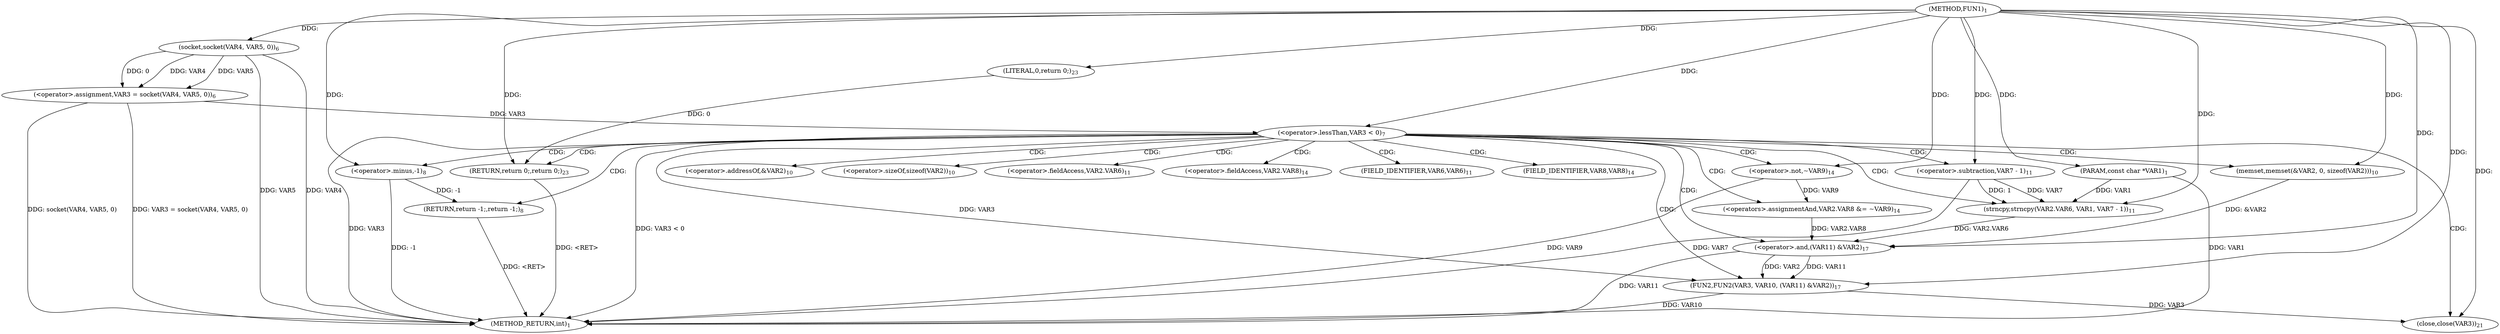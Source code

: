digraph "FUN1" {  
"8" [label = <(METHOD,FUN1)<SUB>1</SUB>> ]
"57" [label = <(METHOD_RETURN,int)<SUB>1</SUB>> ]
"9" [label = <(PARAM,const char *VAR1)<SUB>1</SUB>> ]
"13" [label = <(&lt;operator&gt;.assignment,VAR3 = socket(VAR4, VAR5, 0))<SUB>6</SUB>> ]
"27" [label = <(memset,memset(&amp;VAR2, 0, sizeof(VAR2)))<SUB>10</SUB>> ]
"33" [label = <(strncpy,strncpy(VAR2.VAR6, VAR1, VAR7 - 1))<SUB>11</SUB>> ]
"41" [label = <(&lt;operators&gt;.assignmentAnd,VAR2.VAR8 &amp;= ~VAR9)<SUB>14</SUB>> ]
"47" [label = <(FUN2,FUN2(VAR3, VAR10, (VAR11) &amp;VAR2))<SUB>17</SUB>> ]
"53" [label = <(close,close(VAR3))<SUB>21</SUB>> ]
"55" [label = <(RETURN,return 0;,return 0;)<SUB>23</SUB>> ]
"20" [label = <(&lt;operator&gt;.lessThan,VAR3 &lt; 0)<SUB>7</SUB>> ]
"56" [label = <(LITERAL,0,return 0;)<SUB>23</SUB>> ]
"15" [label = <(socket,socket(VAR4, VAR5, 0))<SUB>6</SUB>> ]
"24" [label = <(RETURN,return -1;,return -1;)<SUB>8</SUB>> ]
"38" [label = <(&lt;operator&gt;.subtraction,VAR7 - 1)<SUB>11</SUB>> ]
"45" [label = <(&lt;operator&gt;.not,~VAR9)<SUB>14</SUB>> ]
"50" [label = <(&lt;operator&gt;.and,(VAR11) &amp;VAR2)<SUB>17</SUB>> ]
"25" [label = <(&lt;operator&gt;.minus,-1)<SUB>8</SUB>> ]
"28" [label = <(&lt;operator&gt;.addressOf,&amp;VAR2)<SUB>10</SUB>> ]
"31" [label = <(&lt;operator&gt;.sizeOf,sizeof(VAR2))<SUB>10</SUB>> ]
"34" [label = <(&lt;operator&gt;.fieldAccess,VAR2.VAR6)<SUB>11</SUB>> ]
"42" [label = <(&lt;operator&gt;.fieldAccess,VAR2.VAR8)<SUB>14</SUB>> ]
"36" [label = <(FIELD_IDENTIFIER,VAR6,VAR6)<SUB>11</SUB>> ]
"44" [label = <(FIELD_IDENTIFIER,VAR8,VAR8)<SUB>14</SUB>> ]
  "24" -> "57"  [ label = "DDG: &lt;RET&gt;"] 
  "55" -> "57"  [ label = "DDG: &lt;RET&gt;"] 
  "9" -> "57"  [ label = "DDG: VAR1"] 
  "15" -> "57"  [ label = "DDG: VAR5"] 
  "13" -> "57"  [ label = "DDG: socket(VAR4, VAR5, 0)"] 
  "13" -> "57"  [ label = "DDG: VAR3 = socket(VAR4, VAR5, 0)"] 
  "20" -> "57"  [ label = "DDG: VAR3"] 
  "20" -> "57"  [ label = "DDG: VAR3 &lt; 0"] 
  "25" -> "57"  [ label = "DDG: -1"] 
  "38" -> "57"  [ label = "DDG: VAR7"] 
  "15" -> "57"  [ label = "DDG: VAR4"] 
  "50" -> "57"  [ label = "DDG: VAR11"] 
  "47" -> "57"  [ label = "DDG: VAR10"] 
  "45" -> "57"  [ label = "DDG: VAR9"] 
  "8" -> "9"  [ label = "DDG: "] 
  "15" -> "13"  [ label = "DDG: VAR4"] 
  "15" -> "13"  [ label = "DDG: VAR5"] 
  "15" -> "13"  [ label = "DDG: 0"] 
  "45" -> "41"  [ label = "DDG: VAR9"] 
  "56" -> "55"  [ label = "DDG: 0"] 
  "8" -> "55"  [ label = "DDG: "] 
  "8" -> "27"  [ label = "DDG: "] 
  "9" -> "33"  [ label = "DDG: VAR1"] 
  "8" -> "33"  [ label = "DDG: "] 
  "38" -> "33"  [ label = "DDG: VAR7"] 
  "38" -> "33"  [ label = "DDG: 1"] 
  "20" -> "47"  [ label = "DDG: VAR3"] 
  "8" -> "47"  [ label = "DDG: "] 
  "50" -> "47"  [ label = "DDG: VAR11"] 
  "50" -> "47"  [ label = "DDG: VAR2"] 
  "47" -> "53"  [ label = "DDG: VAR3"] 
  "8" -> "53"  [ label = "DDG: "] 
  "8" -> "56"  [ label = "DDG: "] 
  "8" -> "15"  [ label = "DDG: "] 
  "13" -> "20"  [ label = "DDG: VAR3"] 
  "8" -> "20"  [ label = "DDG: "] 
  "25" -> "24"  [ label = "DDG: -1"] 
  "8" -> "38"  [ label = "DDG: "] 
  "8" -> "45"  [ label = "DDG: "] 
  "8" -> "50"  [ label = "DDG: "] 
  "27" -> "50"  [ label = "DDG: &amp;VAR2"] 
  "33" -> "50"  [ label = "DDG: VAR2.VAR6"] 
  "41" -> "50"  [ label = "DDG: VAR2.VAR8"] 
  "8" -> "25"  [ label = "DDG: "] 
  "20" -> "24"  [ label = "CDG: "] 
  "20" -> "47"  [ label = "CDG: "] 
  "20" -> "34"  [ label = "CDG: "] 
  "20" -> "33"  [ label = "CDG: "] 
  "20" -> "42"  [ label = "CDG: "] 
  "20" -> "28"  [ label = "CDG: "] 
  "20" -> "36"  [ label = "CDG: "] 
  "20" -> "53"  [ label = "CDG: "] 
  "20" -> "38"  [ label = "CDG: "] 
  "20" -> "25"  [ label = "CDG: "] 
  "20" -> "41"  [ label = "CDG: "] 
  "20" -> "45"  [ label = "CDG: "] 
  "20" -> "27"  [ label = "CDG: "] 
  "20" -> "50"  [ label = "CDG: "] 
  "20" -> "44"  [ label = "CDG: "] 
  "20" -> "55"  [ label = "CDG: "] 
  "20" -> "31"  [ label = "CDG: "] 
}

